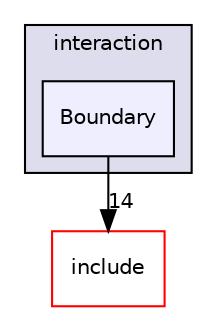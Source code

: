 digraph "/root/scrimmage/scrimmage/src/plugins/interaction/Boundary" {
  compound=true
  node [ fontsize="10", fontname="Helvetica"];
  edge [ labelfontsize="10", labelfontname="Helvetica"];
  subgraph clusterdir_00cc353c998af5f011e8667e057a10ee {
    graph [ bgcolor="#ddddee", pencolor="black", label="interaction" fontname="Helvetica", fontsize="10", URL="dir_00cc353c998af5f011e8667e057a10ee.html"]
  dir_da3cbff1a3a098e3ec978e4a9dc54185 [shape=box, label="Boundary", style="filled", fillcolor="#eeeeff", pencolor="black", URL="dir_da3cbff1a3a098e3ec978e4a9dc54185.html"];
  }
  dir_d44c64559bbebec7f509842c48db8b23 [shape=box label="include" fillcolor="white" style="filled" color="red" URL="dir_d44c64559bbebec7f509842c48db8b23.html"];
  dir_da3cbff1a3a098e3ec978e4a9dc54185->dir_d44c64559bbebec7f509842c48db8b23 [headlabel="14", labeldistance=1.5 headhref="dir_000222_000004.html"];
}
